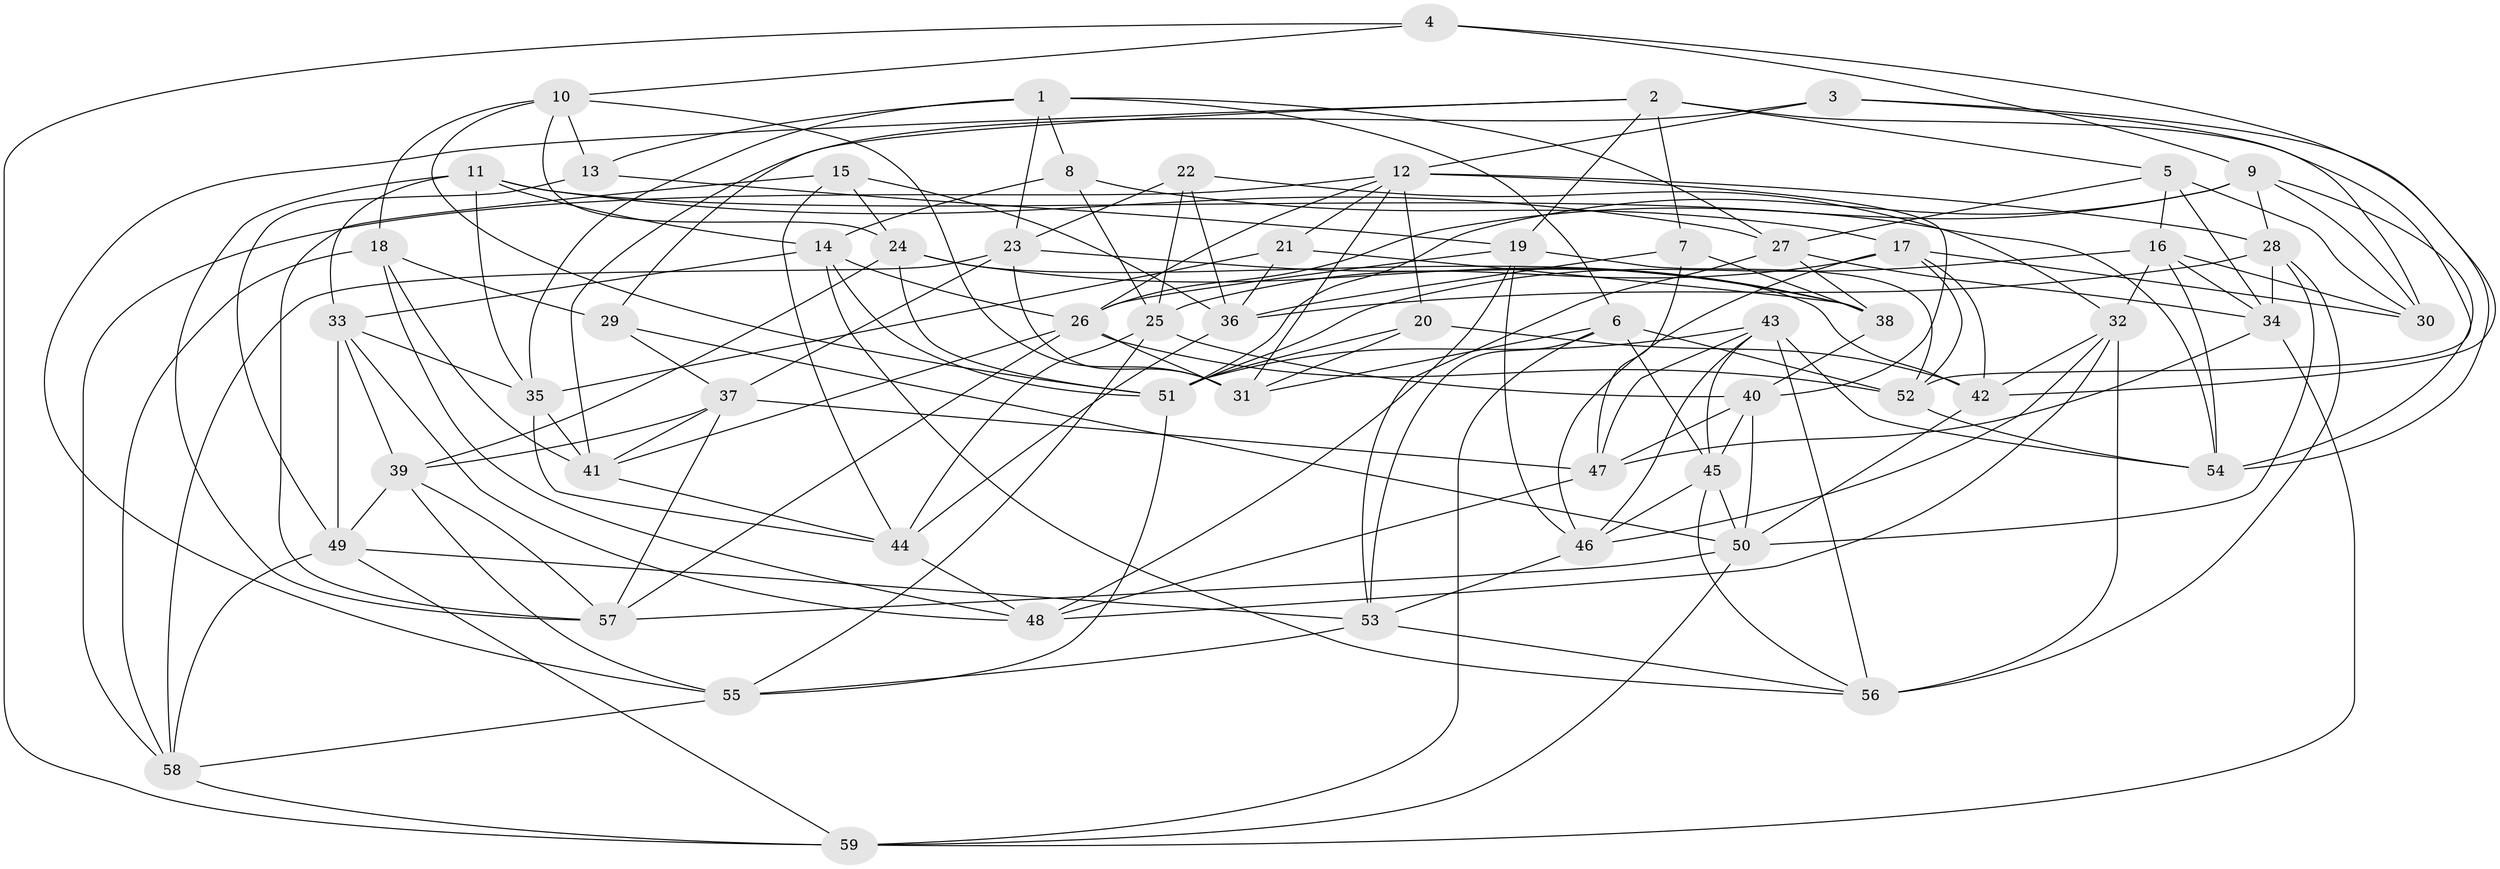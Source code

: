 // original degree distribution, {4: 1.0}
// Generated by graph-tools (version 1.1) at 2025/50/03/09/25 03:50:52]
// undirected, 59 vertices, 169 edges
graph export_dot {
graph [start="1"]
  node [color=gray90,style=filled];
  1;
  2;
  3;
  4;
  5;
  6;
  7;
  8;
  9;
  10;
  11;
  12;
  13;
  14;
  15;
  16;
  17;
  18;
  19;
  20;
  21;
  22;
  23;
  24;
  25;
  26;
  27;
  28;
  29;
  30;
  31;
  32;
  33;
  34;
  35;
  36;
  37;
  38;
  39;
  40;
  41;
  42;
  43;
  44;
  45;
  46;
  47;
  48;
  49;
  50;
  51;
  52;
  53;
  54;
  55;
  56;
  57;
  58;
  59;
  1 -- 6 [weight=1.0];
  1 -- 8 [weight=1.0];
  1 -- 13 [weight=1.0];
  1 -- 23 [weight=1.0];
  1 -- 27 [weight=1.0];
  1 -- 35 [weight=1.0];
  2 -- 5 [weight=1.0];
  2 -- 7 [weight=1.0];
  2 -- 19 [weight=1.0];
  2 -- 29 [weight=1.0];
  2 -- 52 [weight=1.0];
  2 -- 55 [weight=1.0];
  3 -- 12 [weight=1.0];
  3 -- 30 [weight=1.0];
  3 -- 41 [weight=1.0];
  3 -- 54 [weight=1.0];
  4 -- 9 [weight=1.0];
  4 -- 10 [weight=1.0];
  4 -- 42 [weight=1.0];
  4 -- 59 [weight=1.0];
  5 -- 16 [weight=1.0];
  5 -- 27 [weight=1.0];
  5 -- 30 [weight=2.0];
  5 -- 34 [weight=1.0];
  6 -- 31 [weight=1.0];
  6 -- 45 [weight=1.0];
  6 -- 52 [weight=1.0];
  6 -- 53 [weight=1.0];
  6 -- 59 [weight=1.0];
  7 -- 36 [weight=1.0];
  7 -- 38 [weight=1.0];
  7 -- 47 [weight=1.0];
  8 -- 14 [weight=1.0];
  8 -- 17 [weight=1.0];
  8 -- 25 [weight=1.0];
  9 -- 26 [weight=1.0];
  9 -- 28 [weight=1.0];
  9 -- 30 [weight=1.0];
  9 -- 51 [weight=1.0];
  9 -- 54 [weight=1.0];
  10 -- 13 [weight=1.0];
  10 -- 18 [weight=1.0];
  10 -- 24 [weight=1.0];
  10 -- 31 [weight=1.0];
  10 -- 51 [weight=1.0];
  11 -- 14 [weight=1.0];
  11 -- 27 [weight=1.0];
  11 -- 33 [weight=1.0];
  11 -- 35 [weight=1.0];
  11 -- 54 [weight=1.0];
  11 -- 57 [weight=1.0];
  12 -- 20 [weight=1.0];
  12 -- 21 [weight=1.0];
  12 -- 26 [weight=1.0];
  12 -- 28 [weight=1.0];
  12 -- 31 [weight=1.0];
  12 -- 40 [weight=1.0];
  12 -- 58 [weight=1.0];
  13 -- 19 [weight=1.0];
  13 -- 49 [weight=1.0];
  14 -- 26 [weight=1.0];
  14 -- 33 [weight=1.0];
  14 -- 51 [weight=1.0];
  14 -- 56 [weight=1.0];
  15 -- 24 [weight=1.0];
  15 -- 36 [weight=1.0];
  15 -- 44 [weight=1.0];
  15 -- 57 [weight=1.0];
  16 -- 30 [weight=1.0];
  16 -- 32 [weight=1.0];
  16 -- 34 [weight=1.0];
  16 -- 51 [weight=1.0];
  16 -- 54 [weight=1.0];
  17 -- 25 [weight=1.0];
  17 -- 30 [weight=1.0];
  17 -- 42 [weight=1.0];
  17 -- 46 [weight=1.0];
  17 -- 52 [weight=1.0];
  18 -- 29 [weight=2.0];
  18 -- 41 [weight=1.0];
  18 -- 48 [weight=1.0];
  18 -- 58 [weight=1.0];
  19 -- 26 [weight=1.0];
  19 -- 46 [weight=1.0];
  19 -- 48 [weight=1.0];
  19 -- 52 [weight=1.0];
  20 -- 31 [weight=1.0];
  20 -- 42 [weight=1.0];
  20 -- 51 [weight=1.0];
  21 -- 35 [weight=1.0];
  21 -- 36 [weight=1.0];
  21 -- 38 [weight=1.0];
  22 -- 23 [weight=1.0];
  22 -- 25 [weight=1.0];
  22 -- 32 [weight=1.0];
  22 -- 36 [weight=1.0];
  23 -- 31 [weight=1.0];
  23 -- 37 [weight=1.0];
  23 -- 38 [weight=1.0];
  23 -- 58 [weight=1.0];
  24 -- 38 [weight=1.0];
  24 -- 39 [weight=1.0];
  24 -- 42 [weight=1.0];
  24 -- 51 [weight=1.0];
  25 -- 40 [weight=1.0];
  25 -- 44 [weight=1.0];
  25 -- 55 [weight=1.0];
  26 -- 31 [weight=1.0];
  26 -- 41 [weight=1.0];
  26 -- 52 [weight=1.0];
  26 -- 57 [weight=1.0];
  27 -- 34 [weight=1.0];
  27 -- 38 [weight=1.0];
  27 -- 53 [weight=1.0];
  28 -- 34 [weight=1.0];
  28 -- 36 [weight=1.0];
  28 -- 50 [weight=1.0];
  28 -- 56 [weight=1.0];
  29 -- 37 [weight=1.0];
  29 -- 50 [weight=2.0];
  32 -- 42 [weight=1.0];
  32 -- 46 [weight=1.0];
  32 -- 48 [weight=1.0];
  32 -- 56 [weight=1.0];
  33 -- 35 [weight=1.0];
  33 -- 39 [weight=1.0];
  33 -- 48 [weight=1.0];
  33 -- 49 [weight=1.0];
  34 -- 47 [weight=1.0];
  34 -- 59 [weight=1.0];
  35 -- 41 [weight=1.0];
  35 -- 44 [weight=1.0];
  36 -- 44 [weight=1.0];
  37 -- 39 [weight=1.0];
  37 -- 41 [weight=1.0];
  37 -- 47 [weight=1.0];
  37 -- 57 [weight=1.0];
  38 -- 40 [weight=1.0];
  39 -- 49 [weight=1.0];
  39 -- 55 [weight=1.0];
  39 -- 57 [weight=1.0];
  40 -- 45 [weight=1.0];
  40 -- 47 [weight=1.0];
  40 -- 50 [weight=1.0];
  41 -- 44 [weight=1.0];
  42 -- 50 [weight=1.0];
  43 -- 45 [weight=1.0];
  43 -- 46 [weight=1.0];
  43 -- 47 [weight=1.0];
  43 -- 51 [weight=1.0];
  43 -- 54 [weight=1.0];
  43 -- 56 [weight=1.0];
  44 -- 48 [weight=1.0];
  45 -- 46 [weight=1.0];
  45 -- 50 [weight=1.0];
  45 -- 56 [weight=1.0];
  46 -- 53 [weight=1.0];
  47 -- 48 [weight=1.0];
  49 -- 53 [weight=1.0];
  49 -- 58 [weight=1.0];
  49 -- 59 [weight=1.0];
  50 -- 57 [weight=1.0];
  50 -- 59 [weight=1.0];
  51 -- 55 [weight=1.0];
  52 -- 54 [weight=1.0];
  53 -- 55 [weight=1.0];
  53 -- 56 [weight=1.0];
  55 -- 58 [weight=1.0];
  58 -- 59 [weight=1.0];
}
